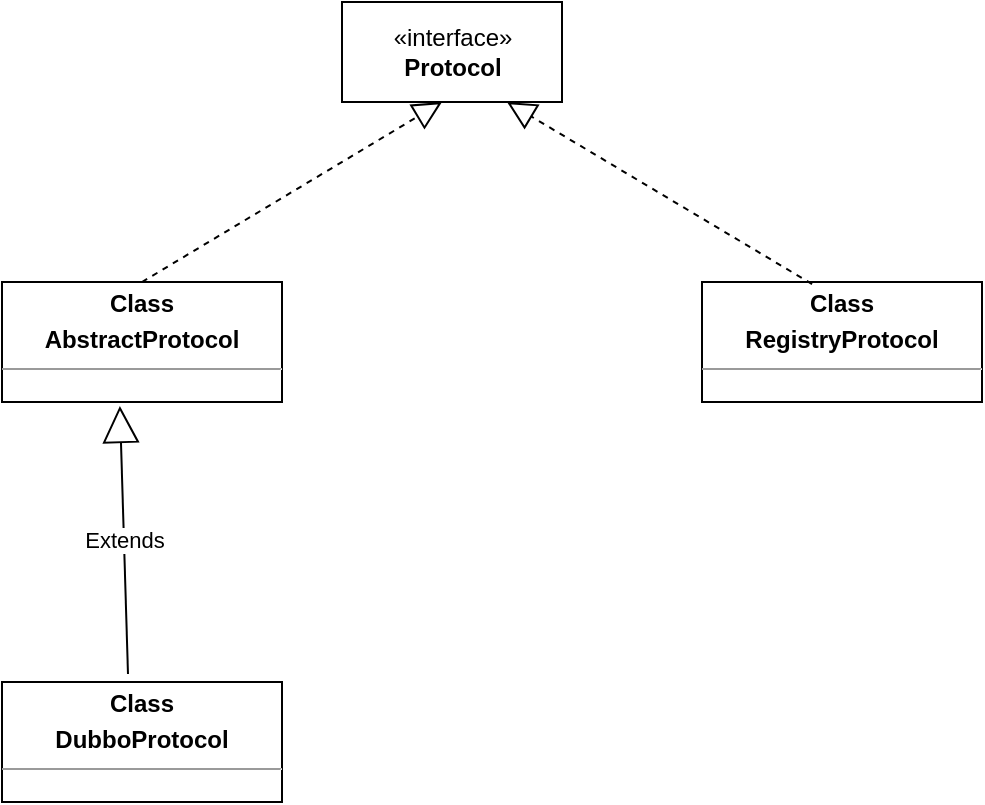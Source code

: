 <mxfile version="14.9.6" type="device"><diagram id="y-IbWKUSYdpBf8D3g_k0" name="第 1 页"><mxGraphModel dx="946" dy="725" grid="1" gridSize="10" guides="1" tooltips="1" connect="1" arrows="1" fold="1" page="1" pageScale="1" pageWidth="827" pageHeight="1169" math="0" shadow="0"><root><mxCell id="0"/><mxCell id="1" parent="0"/><mxCell id="l-_ZxN7H15_H1YcECvT9-2" value="«interface»&lt;br&gt;&lt;b&gt;Protocol&lt;/b&gt;" style="html=1;" vertex="1" parent="1"><mxGeometry x="380" y="70" width="110" height="50" as="geometry"/></mxCell><mxCell id="l-_ZxN7H15_H1YcECvT9-3" value="&lt;p style=&quot;margin: 0px ; margin-top: 4px ; text-align: center&quot;&gt;&lt;b&gt;Class&lt;/b&gt;&lt;/p&gt;&lt;p style=&quot;margin: 0px ; margin-top: 4px ; text-align: center&quot;&gt;&lt;b&gt;AbstractProtocol&lt;/b&gt;&lt;/p&gt;&lt;hr size=&quot;1&quot;&gt;&lt;div style=&quot;height: 2px&quot;&gt;&lt;/div&gt;" style="verticalAlign=top;align=left;overflow=fill;fontSize=12;fontFamily=Helvetica;html=1;" vertex="1" parent="1"><mxGeometry x="210" y="210" width="140" height="60" as="geometry"/></mxCell><mxCell id="l-_ZxN7H15_H1YcECvT9-4" value="&lt;p style=&quot;margin: 0px ; margin-top: 4px ; text-align: center&quot;&gt;&lt;b&gt;Class&lt;/b&gt;&lt;/p&gt;&lt;p style=&quot;margin: 0px ; margin-top: 4px ; text-align: center&quot;&gt;&lt;b&gt;RegistryProtocol&lt;/b&gt;&lt;/p&gt;&lt;hr size=&quot;1&quot;&gt;&lt;div style=&quot;height: 2px&quot;&gt;&lt;/div&gt;" style="verticalAlign=top;align=left;overflow=fill;fontSize=12;fontFamily=Helvetica;html=1;" vertex="1" parent="1"><mxGeometry x="560" y="210" width="140" height="60" as="geometry"/></mxCell><mxCell id="l-_ZxN7H15_H1YcECvT9-5" value="" style="endArrow=block;dashed=1;endFill=0;endSize=12;html=1;exitX=0.5;exitY=0;exitDx=0;exitDy=0;" edge="1" parent="1" source="l-_ZxN7H15_H1YcECvT9-3"><mxGeometry width="160" relative="1" as="geometry"><mxPoint x="280" y="190" as="sourcePoint"/><mxPoint x="430" y="120" as="targetPoint"/></mxGeometry></mxCell><mxCell id="l-_ZxN7H15_H1YcECvT9-6" value="" style="endArrow=block;dashed=1;endFill=0;endSize=12;html=1;entryX=0.75;entryY=1;entryDx=0;entryDy=0;exitX=0.393;exitY=0.017;exitDx=0;exitDy=0;exitPerimeter=0;" edge="1" parent="1" source="l-_ZxN7H15_H1YcECvT9-4" target="l-_ZxN7H15_H1YcECvT9-2"><mxGeometry width="160" relative="1" as="geometry"><mxPoint x="570" y="170" as="sourcePoint"/><mxPoint x="730" y="170" as="targetPoint"/></mxGeometry></mxCell><mxCell id="l-_ZxN7H15_H1YcECvT9-7" value="&lt;p style=&quot;margin: 0px ; margin-top: 4px ; text-align: center&quot;&gt;&lt;b&gt;Class&lt;/b&gt;&lt;/p&gt;&lt;p style=&quot;margin: 0px ; margin-top: 4px ; text-align: center&quot;&gt;&lt;b&gt;DubboProtocol&lt;/b&gt;&lt;/p&gt;&lt;hr size=&quot;1&quot;&gt;&lt;div style=&quot;height: 2px&quot;&gt;&lt;/div&gt;" style="verticalAlign=top;align=left;overflow=fill;fontSize=12;fontFamily=Helvetica;html=1;" vertex="1" parent="1"><mxGeometry x="210" y="410" width="140" height="60" as="geometry"/></mxCell><mxCell id="l-_ZxN7H15_H1YcECvT9-8" value="Extends" style="endArrow=block;endSize=16;endFill=0;html=1;entryX=0.421;entryY=1.033;entryDx=0;entryDy=0;entryPerimeter=0;exitX=0.45;exitY=-0.067;exitDx=0;exitDy=0;exitPerimeter=0;" edge="1" parent="1" source="l-_ZxN7H15_H1YcECvT9-7" target="l-_ZxN7H15_H1YcECvT9-3"><mxGeometry width="160" relative="1" as="geometry"><mxPoint x="260" y="400" as="sourcePoint"/><mxPoint x="420" y="400" as="targetPoint"/></mxGeometry></mxCell></root></mxGraphModel></diagram></mxfile>